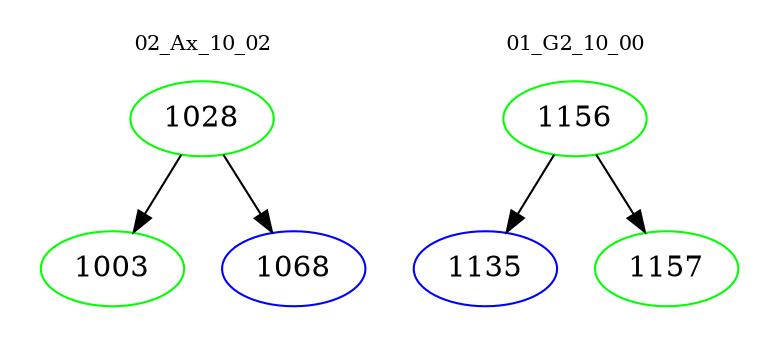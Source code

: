 digraph{
subgraph cluster_0 {
color = white
label = "02_Ax_10_02";
fontsize=10;
T0_1028 [label="1028", color="green"]
T0_1028 -> T0_1003 [color="black"]
T0_1003 [label="1003", color="green"]
T0_1028 -> T0_1068 [color="black"]
T0_1068 [label="1068", color="blue"]
}
subgraph cluster_1 {
color = white
label = "01_G2_10_00";
fontsize=10;
T1_1156 [label="1156", color="green"]
T1_1156 -> T1_1135 [color="black"]
T1_1135 [label="1135", color="blue"]
T1_1156 -> T1_1157 [color="black"]
T1_1157 [label="1157", color="green"]
}
}
